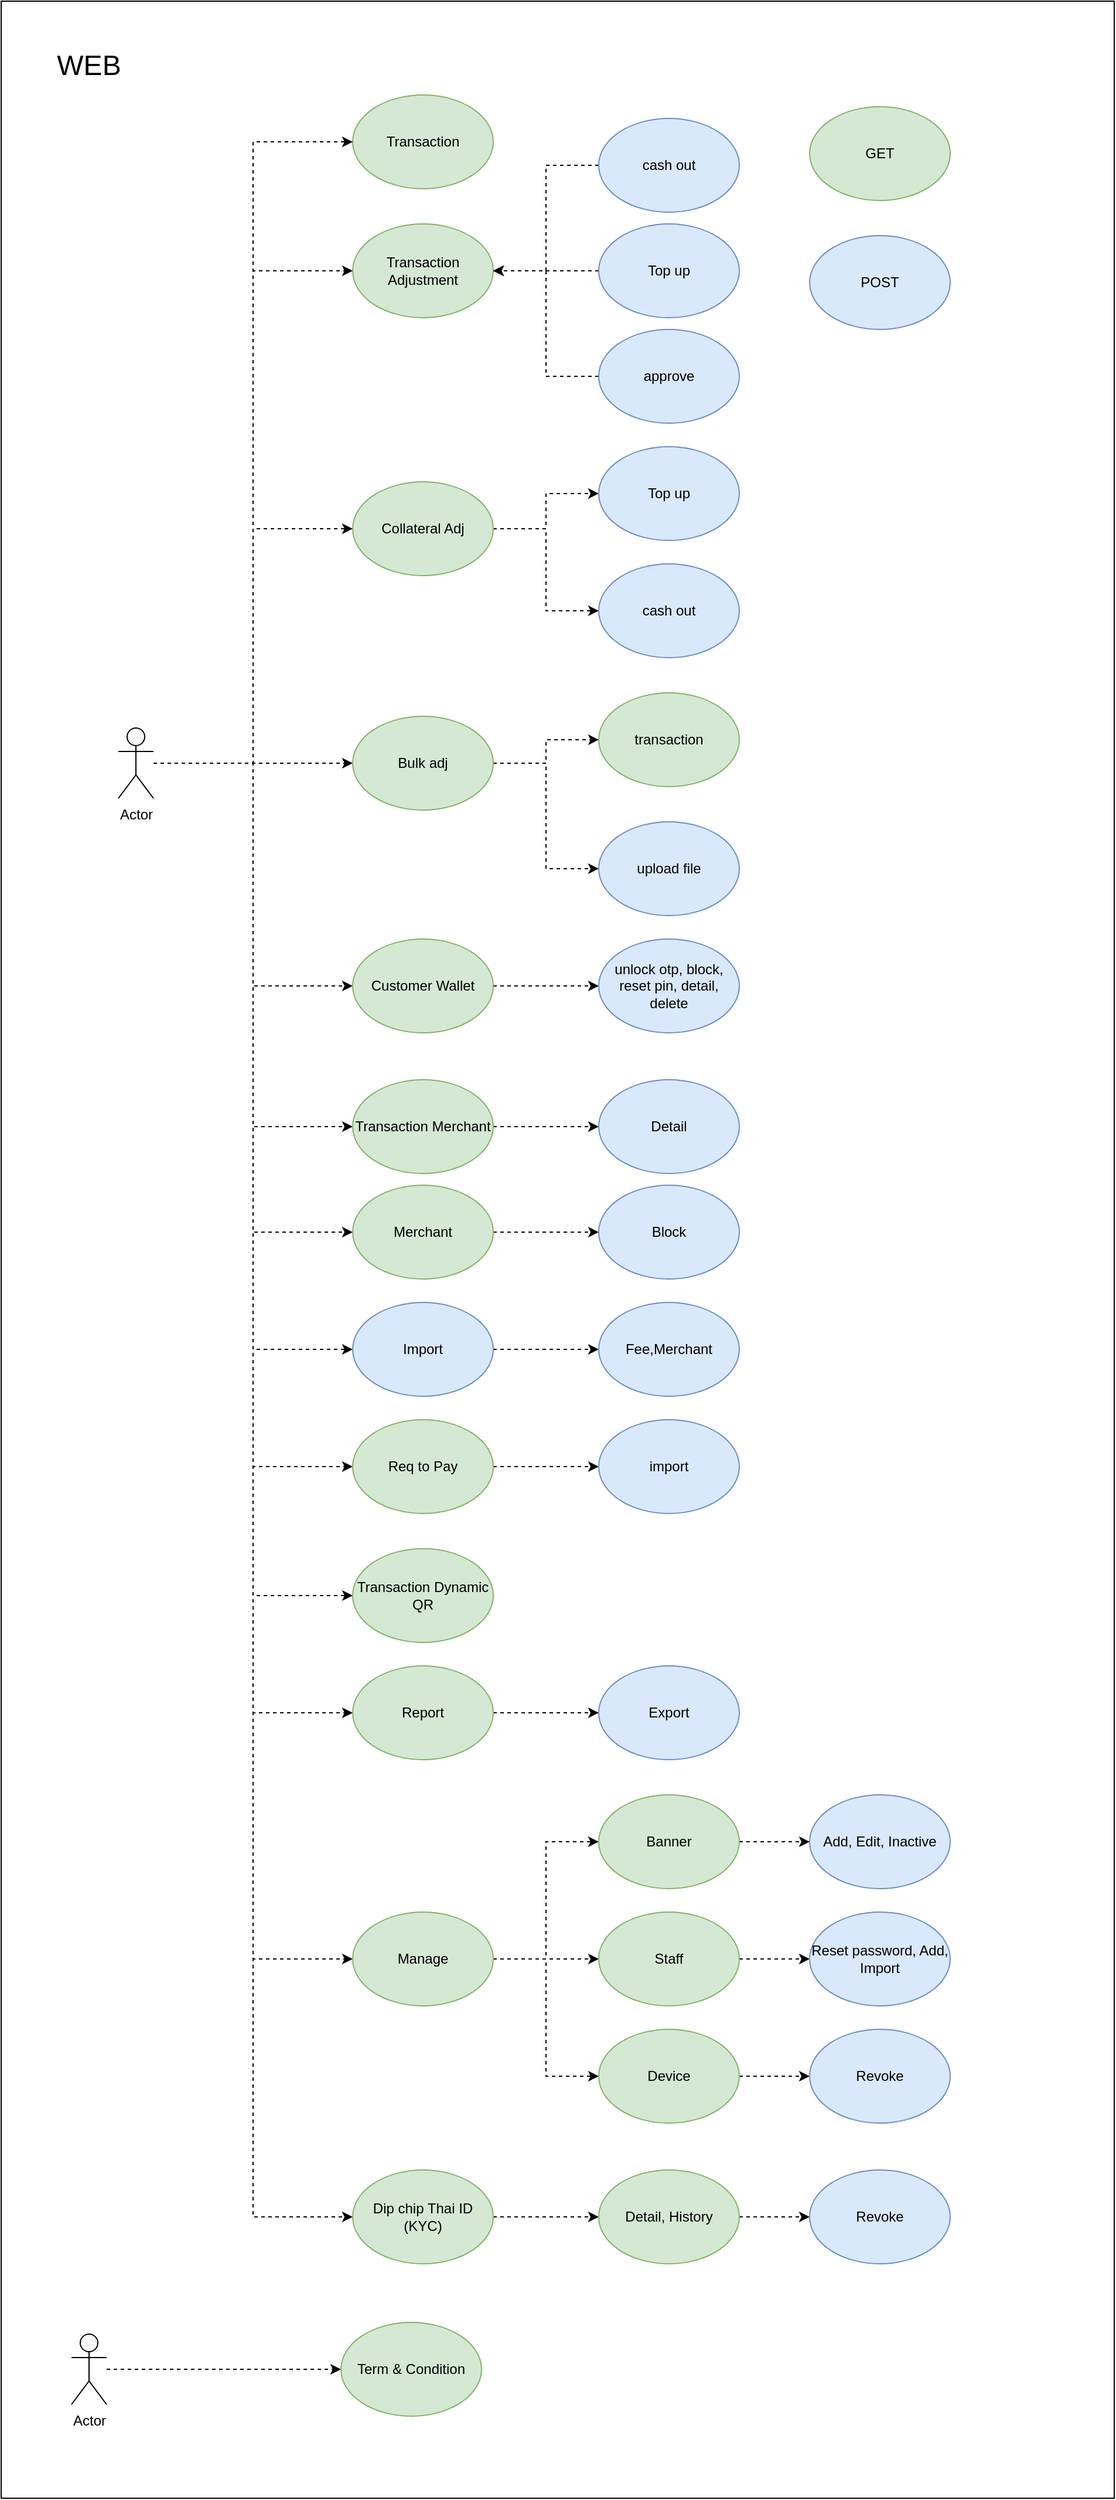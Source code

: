 <mxfile version="18.2.0" type="device"><diagram id="rKdyFMd1BeHXMwjA2jiG" name="Page-1"><mxGraphModel dx="2307" dy="2387" grid="1" gridSize="10" guides="1" tooltips="1" connect="1" arrows="1" fold="1" page="1" pageScale="1" pageWidth="850" pageHeight="1100" math="0" shadow="0"><root><mxCell id="0"/><mxCell id="1" parent="0"/><mxCell id="o2Hn8o3jLniM0EGzNMoZ-93" value="" style="rounded=0;whiteSpace=wrap;html=1;fontSize=12;" vertex="1" parent="1"><mxGeometry x="40" y="-80" width="950" height="2130" as="geometry"/></mxCell><mxCell id="o2Hn8o3jLniM0EGzNMoZ-2" value="&lt;p&gt;&lt;span style=&quot;font-family: Arial; font-variant-numeric: normal; font-variant-east-asian: normal;&quot;&gt;&amp;nbsp;Transaction&amp;nbsp;&lt;/span&gt;&lt;/p&gt;" style="ellipse;whiteSpace=wrap;html=1;fillColor=#d5e8d4;strokeColor=#82b366;" vertex="1" parent="1"><mxGeometry x="340" width="120" height="80" as="geometry"/></mxCell><mxCell id="o2Hn8o3jLniM0EGzNMoZ-4" value="&lt;p&gt;&lt;span style=&quot;font-family: Arial; font-variant-numeric: normal; font-variant-east-asian: normal;&quot;&gt;&amp;nbsp;Transaction&amp;nbsp; Adjustment&lt;/span&gt;&lt;/p&gt;" style="ellipse;whiteSpace=wrap;html=1;fillColor=#d5e8d4;strokeColor=#82b366;" vertex="1" parent="1"><mxGeometry x="340" y="110" width="120" height="80" as="geometry"/></mxCell><mxCell id="o2Hn8o3jLniM0EGzNMoZ-9" style="edgeStyle=orthogonalEdgeStyle;rounded=0;orthogonalLoop=1;jettySize=auto;html=1;entryX=1;entryY=0.5;entryDx=0;entryDy=0;dashed=1;fontSize=12;" edge="1" parent="1" source="o2Hn8o3jLniM0EGzNMoZ-6" target="o2Hn8o3jLniM0EGzNMoZ-4"><mxGeometry relative="1" as="geometry"/></mxCell><mxCell id="o2Hn8o3jLniM0EGzNMoZ-6" value="&lt;p&gt;&lt;span style=&quot;font-family: Arial; font-variant-numeric: normal; font-variant-east-asian: normal;&quot;&gt;approve&lt;/span&gt;&lt;/p&gt;" style="ellipse;whiteSpace=wrap;html=1;fillColor=#dae8fc;strokeColor=#6c8ebf;" vertex="1" parent="1"><mxGeometry x="550" y="200" width="120" height="80" as="geometry"/></mxCell><mxCell id="o2Hn8o3jLniM0EGzNMoZ-10" value="&lt;p&gt;&lt;span style=&quot;font-family: Arial; font-variant-numeric: normal; font-variant-east-asian: normal;&quot;&gt;GET&lt;/span&gt;&lt;/p&gt;" style="ellipse;whiteSpace=wrap;html=1;fillColor=#d5e8d4;strokeColor=#82b366;" vertex="1" parent="1"><mxGeometry x="730" y="10" width="120" height="80" as="geometry"/></mxCell><mxCell id="o2Hn8o3jLniM0EGzNMoZ-11" value="&lt;p&gt;&lt;font face=&quot;Arial&quot;&gt;POST&lt;/font&gt;&lt;/p&gt;" style="ellipse;whiteSpace=wrap;html=1;fillColor=#dae8fc;strokeColor=#6c8ebf;" vertex="1" parent="1"><mxGeometry x="730" y="120" width="120" height="80" as="geometry"/></mxCell><mxCell id="o2Hn8o3jLniM0EGzNMoZ-20" style="edgeStyle=orthogonalEdgeStyle;rounded=0;orthogonalLoop=1;jettySize=auto;html=1;entryX=1;entryY=0.5;entryDx=0;entryDy=0;dashed=1;fontSize=12;" edge="1" parent="1" source="o2Hn8o3jLniM0EGzNMoZ-17" target="o2Hn8o3jLniM0EGzNMoZ-4"><mxGeometry relative="1" as="geometry"/></mxCell><mxCell id="o2Hn8o3jLniM0EGzNMoZ-17" value="&lt;p&gt;&lt;span style=&quot;font-family: Arial; font-variant-numeric: normal; font-variant-east-asian: normal;&quot;&gt;cash out&lt;/span&gt;&lt;/p&gt;" style="ellipse;whiteSpace=wrap;html=1;fillColor=#dae8fc;strokeColor=#6c8ebf;" vertex="1" parent="1"><mxGeometry x="550" y="20" width="120" height="80" as="geometry"/></mxCell><mxCell id="o2Hn8o3jLniM0EGzNMoZ-19" style="edgeStyle=orthogonalEdgeStyle;rounded=0;orthogonalLoop=1;jettySize=auto;html=1;entryX=1;entryY=0.5;entryDx=0;entryDy=0;dashed=1;fontSize=12;" edge="1" parent="1" source="o2Hn8o3jLniM0EGzNMoZ-18" target="o2Hn8o3jLniM0EGzNMoZ-4"><mxGeometry relative="1" as="geometry"/></mxCell><mxCell id="o2Hn8o3jLniM0EGzNMoZ-18" value="&lt;p&gt;&lt;font face=&quot;Arial&quot;&gt;Top up&lt;/font&gt;&lt;/p&gt;" style="ellipse;whiteSpace=wrap;html=1;fillColor=#dae8fc;strokeColor=#6c8ebf;" vertex="1" parent="1"><mxGeometry x="550" y="110" width="120" height="80" as="geometry"/></mxCell><mxCell id="o2Hn8o3jLniM0EGzNMoZ-24" style="edgeStyle=orthogonalEdgeStyle;rounded=0;orthogonalLoop=1;jettySize=auto;html=1;entryX=0;entryY=0.5;entryDx=0;entryDy=0;dashed=1;fontSize=12;" edge="1" parent="1" source="o2Hn8o3jLniM0EGzNMoZ-21" target="o2Hn8o3jLniM0EGzNMoZ-2"><mxGeometry relative="1" as="geometry"/></mxCell><mxCell id="o2Hn8o3jLniM0EGzNMoZ-25" style="edgeStyle=orthogonalEdgeStyle;rounded=0;orthogonalLoop=1;jettySize=auto;html=1;entryX=0;entryY=0.5;entryDx=0;entryDy=0;dashed=1;fontSize=12;" edge="1" parent="1" source="o2Hn8o3jLniM0EGzNMoZ-21" target="o2Hn8o3jLniM0EGzNMoZ-4"><mxGeometry relative="1" as="geometry"/></mxCell><mxCell id="o2Hn8o3jLniM0EGzNMoZ-52" style="edgeStyle=orthogonalEdgeStyle;rounded=0;orthogonalLoop=1;jettySize=auto;html=1;entryX=0;entryY=0.5;entryDx=0;entryDy=0;dashed=1;fontSize=12;" edge="1" parent="1" source="o2Hn8o3jLniM0EGzNMoZ-21" target="o2Hn8o3jLniM0EGzNMoZ-29"><mxGeometry relative="1" as="geometry"/></mxCell><mxCell id="o2Hn8o3jLniM0EGzNMoZ-53" style="edgeStyle=orthogonalEdgeStyle;rounded=0;orthogonalLoop=1;jettySize=auto;html=1;entryX=0;entryY=0.5;entryDx=0;entryDy=0;dashed=1;fontSize=12;" edge="1" parent="1" source="o2Hn8o3jLniM0EGzNMoZ-21" target="o2Hn8o3jLniM0EGzNMoZ-34"><mxGeometry relative="1" as="geometry"/></mxCell><mxCell id="o2Hn8o3jLniM0EGzNMoZ-54" style="edgeStyle=orthogonalEdgeStyle;rounded=0;orthogonalLoop=1;jettySize=auto;html=1;entryX=0;entryY=0.5;entryDx=0;entryDy=0;dashed=1;fontSize=12;" edge="1" parent="1" source="o2Hn8o3jLniM0EGzNMoZ-21" target="o2Hn8o3jLniM0EGzNMoZ-37"><mxGeometry relative="1" as="geometry"/></mxCell><mxCell id="o2Hn8o3jLniM0EGzNMoZ-55" style="edgeStyle=orthogonalEdgeStyle;rounded=0;orthogonalLoop=1;jettySize=auto;html=1;entryX=0;entryY=0.5;entryDx=0;entryDy=0;dashed=1;fontSize=12;" edge="1" parent="1" source="o2Hn8o3jLniM0EGzNMoZ-21" target="o2Hn8o3jLniM0EGzNMoZ-42"><mxGeometry relative="1" as="geometry"/></mxCell><mxCell id="o2Hn8o3jLniM0EGzNMoZ-56" style="edgeStyle=orthogonalEdgeStyle;rounded=0;orthogonalLoop=1;jettySize=auto;html=1;entryX=0;entryY=0.5;entryDx=0;entryDy=0;dashed=1;fontSize=12;" edge="1" parent="1" source="o2Hn8o3jLniM0EGzNMoZ-21" target="o2Hn8o3jLniM0EGzNMoZ-44"><mxGeometry relative="1" as="geometry"/></mxCell><mxCell id="o2Hn8o3jLniM0EGzNMoZ-57" style="edgeStyle=orthogonalEdgeStyle;rounded=0;orthogonalLoop=1;jettySize=auto;html=1;entryX=0;entryY=0.5;entryDx=0;entryDy=0;dashed=1;fontSize=12;" edge="1" parent="1" source="o2Hn8o3jLniM0EGzNMoZ-21" target="o2Hn8o3jLniM0EGzNMoZ-48"><mxGeometry relative="1" as="geometry"/></mxCell><mxCell id="o2Hn8o3jLniM0EGzNMoZ-65" style="edgeStyle=orthogonalEdgeStyle;rounded=0;orthogonalLoop=1;jettySize=auto;html=1;entryX=0;entryY=0.5;entryDx=0;entryDy=0;dashed=1;fontSize=12;" edge="1" parent="1" source="o2Hn8o3jLniM0EGzNMoZ-21" target="o2Hn8o3jLniM0EGzNMoZ-58"><mxGeometry relative="1" as="geometry"/></mxCell><mxCell id="o2Hn8o3jLniM0EGzNMoZ-66" style="edgeStyle=orthogonalEdgeStyle;rounded=0;orthogonalLoop=1;jettySize=auto;html=1;entryX=0;entryY=0.5;entryDx=0;entryDy=0;dashed=1;fontSize=12;" edge="1" parent="1" source="o2Hn8o3jLniM0EGzNMoZ-21" target="o2Hn8o3jLniM0EGzNMoZ-61"><mxGeometry relative="1" as="geometry"/></mxCell><mxCell id="o2Hn8o3jLniM0EGzNMoZ-67" style="edgeStyle=orthogonalEdgeStyle;rounded=0;orthogonalLoop=1;jettySize=auto;html=1;entryX=0;entryY=0.5;entryDx=0;entryDy=0;dashed=1;fontSize=12;" edge="1" parent="1" source="o2Hn8o3jLniM0EGzNMoZ-21" target="o2Hn8o3jLniM0EGzNMoZ-62"><mxGeometry relative="1" as="geometry"/></mxCell><mxCell id="o2Hn8o3jLniM0EGzNMoZ-88" style="edgeStyle=orthogonalEdgeStyle;rounded=0;orthogonalLoop=1;jettySize=auto;html=1;entryX=0;entryY=0.5;entryDx=0;entryDy=0;dashed=1;fontSize=12;" edge="1" parent="1" source="o2Hn8o3jLniM0EGzNMoZ-21" target="o2Hn8o3jLniM0EGzNMoZ-68"><mxGeometry relative="1" as="geometry"/></mxCell><mxCell id="o2Hn8o3jLniM0EGzNMoZ-89" style="edgeStyle=orthogonalEdgeStyle;rounded=0;orthogonalLoop=1;jettySize=auto;html=1;entryX=0;entryY=0.5;entryDx=0;entryDy=0;dashed=1;fontSize=12;" edge="1" parent="1" source="o2Hn8o3jLniM0EGzNMoZ-21" target="o2Hn8o3jLniM0EGzNMoZ-82"><mxGeometry relative="1" as="geometry"/></mxCell><mxCell id="o2Hn8o3jLniM0EGzNMoZ-21" value="Actor" style="shape=umlActor;verticalLabelPosition=bottom;verticalAlign=top;html=1;outlineConnect=0;fontSize=12;" vertex="1" parent="1"><mxGeometry x="140" y="540" width="30" height="60" as="geometry"/></mxCell><mxCell id="o2Hn8o3jLniM0EGzNMoZ-31" style="edgeStyle=orthogonalEdgeStyle;rounded=0;orthogonalLoop=1;jettySize=auto;html=1;entryX=0;entryY=0.5;entryDx=0;entryDy=0;dashed=1;fontSize=12;" edge="1" parent="1" source="o2Hn8o3jLniM0EGzNMoZ-29" target="o2Hn8o3jLniM0EGzNMoZ-30"><mxGeometry relative="1" as="geometry"/></mxCell><mxCell id="o2Hn8o3jLniM0EGzNMoZ-33" style="edgeStyle=orthogonalEdgeStyle;rounded=0;orthogonalLoop=1;jettySize=auto;html=1;entryX=0;entryY=0.5;entryDx=0;entryDy=0;dashed=1;fontSize=12;" edge="1" parent="1" source="o2Hn8o3jLniM0EGzNMoZ-29" target="o2Hn8o3jLniM0EGzNMoZ-32"><mxGeometry relative="1" as="geometry"/></mxCell><mxCell id="o2Hn8o3jLniM0EGzNMoZ-29" value="&lt;font face=&quot;Arial&quot;&gt;Collateral Adj&lt;/font&gt;" style="ellipse;whiteSpace=wrap;html=1;fillColor=#d5e8d4;strokeColor=#82b366;" vertex="1" parent="1"><mxGeometry x="340" y="330" width="120" height="80" as="geometry"/></mxCell><mxCell id="o2Hn8o3jLniM0EGzNMoZ-30" value="&lt;p&gt;&lt;font face=&quot;Arial&quot;&gt;Top up&lt;/font&gt;&lt;/p&gt;" style="ellipse;whiteSpace=wrap;html=1;fillColor=#dae8fc;strokeColor=#6c8ebf;" vertex="1" parent="1"><mxGeometry x="550" y="300" width="120" height="80" as="geometry"/></mxCell><mxCell id="o2Hn8o3jLniM0EGzNMoZ-32" value="&lt;p&gt;&lt;span style=&quot;font-family: Arial; font-variant-numeric: normal; font-variant-east-asian: normal;&quot;&gt;cash out&lt;/span&gt;&lt;/p&gt;" style="ellipse;whiteSpace=wrap;html=1;fillColor=#dae8fc;strokeColor=#6c8ebf;" vertex="1" parent="1"><mxGeometry x="550" y="400" width="120" height="80" as="geometry"/></mxCell><mxCell id="o2Hn8o3jLniM0EGzNMoZ-40" style="edgeStyle=orthogonalEdgeStyle;rounded=0;orthogonalLoop=1;jettySize=auto;html=1;entryX=0;entryY=0.5;entryDx=0;entryDy=0;dashed=1;fontSize=12;" edge="1" parent="1" source="o2Hn8o3jLniM0EGzNMoZ-34" target="o2Hn8o3jLniM0EGzNMoZ-36"><mxGeometry relative="1" as="geometry"/></mxCell><mxCell id="o2Hn8o3jLniM0EGzNMoZ-41" style="edgeStyle=orthogonalEdgeStyle;rounded=0;orthogonalLoop=1;jettySize=auto;html=1;entryX=0;entryY=0.5;entryDx=0;entryDy=0;dashed=1;fontSize=12;" edge="1" parent="1" source="o2Hn8o3jLniM0EGzNMoZ-34" target="o2Hn8o3jLniM0EGzNMoZ-35"><mxGeometry relative="1" as="geometry"/></mxCell><mxCell id="o2Hn8o3jLniM0EGzNMoZ-34" value="&lt;font face=&quot;Arial&quot;&gt;Bulk adj&lt;/font&gt;" style="ellipse;whiteSpace=wrap;html=1;fillColor=#d5e8d4;strokeColor=#82b366;" vertex="1" parent="1"><mxGeometry x="340" y="530" width="120" height="80" as="geometry"/></mxCell><mxCell id="o2Hn8o3jLniM0EGzNMoZ-35" value="&lt;p&gt;&lt;span style=&quot;font-family: Arial; font-variant-numeric: normal; font-variant-east-asian: normal;&quot;&gt;transaction&lt;/span&gt;&lt;/p&gt;" style="ellipse;whiteSpace=wrap;html=1;fillColor=#d5e8d4;strokeColor=#82b366;" vertex="1" parent="1"><mxGeometry x="550" y="510" width="120" height="80" as="geometry"/></mxCell><mxCell id="o2Hn8o3jLniM0EGzNMoZ-36" value="&lt;p&gt;&lt;span style=&quot;font-family: Arial; font-variant-numeric: normal; font-variant-east-asian: normal;&quot;&gt;upload file&lt;/span&gt;&lt;/p&gt;" style="ellipse;whiteSpace=wrap;html=1;fillColor=#dae8fc;strokeColor=#6c8ebf;" vertex="1" parent="1"><mxGeometry x="550" y="620" width="120" height="80" as="geometry"/></mxCell><mxCell id="o2Hn8o3jLniM0EGzNMoZ-39" style="edgeStyle=orthogonalEdgeStyle;rounded=0;orthogonalLoop=1;jettySize=auto;html=1;dashed=1;fontSize=12;" edge="1" parent="1" source="o2Hn8o3jLniM0EGzNMoZ-37" target="o2Hn8o3jLniM0EGzNMoZ-38"><mxGeometry relative="1" as="geometry"/></mxCell><mxCell id="o2Hn8o3jLniM0EGzNMoZ-37" value="&lt;font face=&quot;Arial&quot;&gt;Customer Wallet&lt;/font&gt;" style="ellipse;whiteSpace=wrap;html=1;fillColor=#d5e8d4;strokeColor=#82b366;" vertex="1" parent="1"><mxGeometry x="340" y="720" width="120" height="80" as="geometry"/></mxCell><mxCell id="o2Hn8o3jLniM0EGzNMoZ-38" value="&lt;p&gt;&lt;font face=&quot;Arial&quot;&gt;unlock otp, block, reset pin, detail, delete&lt;/font&gt;&lt;/p&gt;" style="ellipse;whiteSpace=wrap;html=1;fillColor=#dae8fc;strokeColor=#6c8ebf;" vertex="1" parent="1"><mxGeometry x="550" y="720" width="120" height="80" as="geometry"/></mxCell><mxCell id="o2Hn8o3jLniM0EGzNMoZ-46" style="edgeStyle=orthogonalEdgeStyle;rounded=0;orthogonalLoop=1;jettySize=auto;html=1;dashed=1;fontSize=12;" edge="1" parent="1" source="o2Hn8o3jLniM0EGzNMoZ-42" target="o2Hn8o3jLniM0EGzNMoZ-43"><mxGeometry relative="1" as="geometry"/></mxCell><mxCell id="o2Hn8o3jLniM0EGzNMoZ-42" value="&lt;font face=&quot;Arial&quot;&gt;Transaction Merchant&lt;/font&gt;" style="ellipse;whiteSpace=wrap;html=1;fillColor=#d5e8d4;strokeColor=#82b366;" vertex="1" parent="1"><mxGeometry x="340" y="840" width="120" height="80" as="geometry"/></mxCell><mxCell id="o2Hn8o3jLniM0EGzNMoZ-43" value="&lt;p&gt;&lt;font face=&quot;Arial&quot;&gt;Detail&lt;/font&gt;&lt;/p&gt;" style="ellipse;whiteSpace=wrap;html=1;fillColor=#dae8fc;strokeColor=#6c8ebf;" vertex="1" parent="1"><mxGeometry x="550" y="840" width="120" height="80" as="geometry"/></mxCell><mxCell id="o2Hn8o3jLniM0EGzNMoZ-47" style="edgeStyle=orthogonalEdgeStyle;rounded=0;orthogonalLoop=1;jettySize=auto;html=1;dashed=1;fontSize=12;" edge="1" parent="1" source="o2Hn8o3jLniM0EGzNMoZ-44" target="o2Hn8o3jLniM0EGzNMoZ-45"><mxGeometry relative="1" as="geometry"/></mxCell><mxCell id="o2Hn8o3jLniM0EGzNMoZ-44" value="&lt;font face=&quot;Arial&quot;&gt;Merchant&lt;/font&gt;" style="ellipse;whiteSpace=wrap;html=1;fillColor=#d5e8d4;strokeColor=#82b366;" vertex="1" parent="1"><mxGeometry x="340" y="930" width="120" height="80" as="geometry"/></mxCell><mxCell id="o2Hn8o3jLniM0EGzNMoZ-45" value="&lt;p&gt;&lt;font face=&quot;Arial&quot;&gt;Block&lt;/font&gt;&lt;/p&gt;" style="ellipse;whiteSpace=wrap;html=1;fillColor=#dae8fc;strokeColor=#6c8ebf;" vertex="1" parent="1"><mxGeometry x="550" y="930" width="120" height="80" as="geometry"/></mxCell><mxCell id="o2Hn8o3jLniM0EGzNMoZ-51" style="edgeStyle=orthogonalEdgeStyle;rounded=0;orthogonalLoop=1;jettySize=auto;html=1;dashed=1;fontSize=12;" edge="1" parent="1" source="o2Hn8o3jLniM0EGzNMoZ-48" target="o2Hn8o3jLniM0EGzNMoZ-50"><mxGeometry relative="1" as="geometry"/></mxCell><mxCell id="o2Hn8o3jLniM0EGzNMoZ-48" value="&lt;font face=&quot;Arial&quot;&gt;Import&lt;/font&gt;" style="ellipse;whiteSpace=wrap;html=1;fillColor=#dae8fc;strokeColor=#6c8ebf;" vertex="1" parent="1"><mxGeometry x="340" y="1030" width="120" height="80" as="geometry"/></mxCell><mxCell id="o2Hn8o3jLniM0EGzNMoZ-50" value="&lt;font face=&quot;Arial&quot;&gt;Fee,Merchant&lt;/font&gt;" style="ellipse;whiteSpace=wrap;html=1;fillColor=#dae8fc;strokeColor=#6c8ebf;" vertex="1" parent="1"><mxGeometry x="550" y="1030" width="120" height="80" as="geometry"/></mxCell><mxCell id="o2Hn8o3jLniM0EGzNMoZ-60" style="edgeStyle=orthogonalEdgeStyle;rounded=0;orthogonalLoop=1;jettySize=auto;html=1;dashed=1;fontSize=12;" edge="1" parent="1" source="o2Hn8o3jLniM0EGzNMoZ-58" target="o2Hn8o3jLniM0EGzNMoZ-59"><mxGeometry relative="1" as="geometry"/></mxCell><mxCell id="o2Hn8o3jLniM0EGzNMoZ-58" value="&lt;font face=&quot;Arial&quot;&gt;Req to Pay&lt;/font&gt;" style="ellipse;whiteSpace=wrap;html=1;fillColor=#d5e8d4;strokeColor=#82b366;" vertex="1" parent="1"><mxGeometry x="340" y="1130" width="120" height="80" as="geometry"/></mxCell><mxCell id="o2Hn8o3jLniM0EGzNMoZ-59" value="&lt;font face=&quot;Arial&quot;&gt;import&lt;/font&gt;" style="ellipse;whiteSpace=wrap;html=1;fillColor=#dae8fc;strokeColor=#6c8ebf;" vertex="1" parent="1"><mxGeometry x="550" y="1130" width="120" height="80" as="geometry"/></mxCell><mxCell id="o2Hn8o3jLniM0EGzNMoZ-61" value="&lt;font face=&quot;Arial&quot;&gt;Transaction Dynamic QR&lt;/font&gt;" style="ellipse;whiteSpace=wrap;html=1;fillColor=#d5e8d4;strokeColor=#82b366;" vertex="1" parent="1"><mxGeometry x="340" y="1240" width="120" height="80" as="geometry"/></mxCell><mxCell id="o2Hn8o3jLniM0EGzNMoZ-64" style="edgeStyle=orthogonalEdgeStyle;rounded=0;orthogonalLoop=1;jettySize=auto;html=1;dashed=1;fontSize=12;" edge="1" parent="1" source="o2Hn8o3jLniM0EGzNMoZ-62" target="o2Hn8o3jLniM0EGzNMoZ-63"><mxGeometry relative="1" as="geometry"/></mxCell><mxCell id="o2Hn8o3jLniM0EGzNMoZ-62" value="&lt;font face=&quot;Arial&quot;&gt;Report&lt;/font&gt;" style="ellipse;whiteSpace=wrap;html=1;fillColor=#d5e8d4;strokeColor=#82b366;" vertex="1" parent="1"><mxGeometry x="340" y="1340" width="120" height="80" as="geometry"/></mxCell><mxCell id="o2Hn8o3jLniM0EGzNMoZ-63" value="&lt;font face=&quot;Arial&quot;&gt;Export&lt;/font&gt;" style="ellipse;whiteSpace=wrap;html=1;fillColor=#dae8fc;strokeColor=#6c8ebf;" vertex="1" parent="1"><mxGeometry x="550" y="1340" width="120" height="80" as="geometry"/></mxCell><mxCell id="o2Hn8o3jLniM0EGzNMoZ-73" style="edgeStyle=orthogonalEdgeStyle;rounded=0;orthogonalLoop=1;jettySize=auto;html=1;entryX=0;entryY=0.5;entryDx=0;entryDy=0;dashed=1;fontSize=12;" edge="1" parent="1" source="o2Hn8o3jLniM0EGzNMoZ-68" target="o2Hn8o3jLniM0EGzNMoZ-71"><mxGeometry relative="1" as="geometry"/></mxCell><mxCell id="o2Hn8o3jLniM0EGzNMoZ-74" style="edgeStyle=orthogonalEdgeStyle;rounded=0;orthogonalLoop=1;jettySize=auto;html=1;entryX=0;entryY=0.5;entryDx=0;entryDy=0;dashed=1;fontSize=12;" edge="1" parent="1" source="o2Hn8o3jLniM0EGzNMoZ-68" target="o2Hn8o3jLniM0EGzNMoZ-72"><mxGeometry relative="1" as="geometry"/></mxCell><mxCell id="o2Hn8o3jLniM0EGzNMoZ-81" style="edgeStyle=orthogonalEdgeStyle;rounded=0;orthogonalLoop=1;jettySize=auto;html=1;entryX=0;entryY=0.5;entryDx=0;entryDy=0;dashed=1;fontSize=12;" edge="1" parent="1" source="o2Hn8o3jLniM0EGzNMoZ-68" target="o2Hn8o3jLniM0EGzNMoZ-78"><mxGeometry relative="1" as="geometry"/></mxCell><mxCell id="o2Hn8o3jLniM0EGzNMoZ-68" value="&lt;font face=&quot;Arial&quot;&gt;Manage&lt;/font&gt;" style="ellipse;whiteSpace=wrap;html=1;fillColor=#d5e8d4;strokeColor=#82b366;" vertex="1" parent="1"><mxGeometry x="340" y="1550" width="120" height="80" as="geometry"/></mxCell><mxCell id="o2Hn8o3jLniM0EGzNMoZ-69" value="&lt;font face=&quot;Arial&quot;&gt;Add, Edit, Inactive&lt;/font&gt;" style="ellipse;whiteSpace=wrap;html=1;fillColor=#dae8fc;strokeColor=#6c8ebf;" vertex="1" parent="1"><mxGeometry x="730" y="1450" width="120" height="80" as="geometry"/></mxCell><mxCell id="o2Hn8o3jLniM0EGzNMoZ-75" style="edgeStyle=orthogonalEdgeStyle;rounded=0;orthogonalLoop=1;jettySize=auto;html=1;entryX=0;entryY=0.5;entryDx=0;entryDy=0;dashed=1;fontSize=12;" edge="1" parent="1" source="o2Hn8o3jLniM0EGzNMoZ-71" target="o2Hn8o3jLniM0EGzNMoZ-69"><mxGeometry relative="1" as="geometry"/></mxCell><mxCell id="o2Hn8o3jLniM0EGzNMoZ-71" value="&lt;font face=&quot;Arial&quot;&gt;Banner&lt;/font&gt;&lt;span style=&quot;color: rgba(0, 0, 0, 0); font-family: monospace; font-size: 0px; text-align: start;&quot;&gt;%3CmxGraphModel%3E%3Croot%3E%3CmxCell%20id%3D%220%22%2F%3E%3CmxCell%20id%3D%221%22%20parent%3D%220%22%2F%3E%3CmxCell%20id%3D%222%22%20value%3D%22%26lt%3Bfont%20face%3D%26quot%3BArial%26quot%3B%26gt%3BManage%26lt%3B%2Ffont%26gt%3B%22%20style%3D%22ellipse%3BwhiteSpace%3Dwrap%3Bhtml%3D1%3BfillColor%3D%23d5e8d4%3BstrokeColor%3D%2382b366%3B%22%20vertex%3D%221%22%20parent%3D%221%22%3E%3CmxGeometry%20x%3D%22340%22%20y%3D%221450%22%20width%3D%22120%22%20height%3D%2280%22%20as%3D%22geometry%22%2F%3E%3C%2FmxCell%3E%3C%2Froot%3E%3C%2FmxGraphModel%3E&lt;/span&gt;" style="ellipse;whiteSpace=wrap;html=1;fillColor=#d5e8d4;strokeColor=#82b366;" vertex="1" parent="1"><mxGeometry x="550" y="1450" width="120" height="80" as="geometry"/></mxCell><mxCell id="o2Hn8o3jLniM0EGzNMoZ-77" style="edgeStyle=orthogonalEdgeStyle;rounded=0;orthogonalLoop=1;jettySize=auto;html=1;dashed=1;fontSize=12;" edge="1" parent="1" source="o2Hn8o3jLniM0EGzNMoZ-72" target="o2Hn8o3jLniM0EGzNMoZ-76"><mxGeometry relative="1" as="geometry"/></mxCell><mxCell id="o2Hn8o3jLniM0EGzNMoZ-72" value="&lt;font face=&quot;Arial&quot;&gt;Staff&lt;/font&gt;" style="ellipse;whiteSpace=wrap;html=1;fillColor=#d5e8d4;strokeColor=#82b366;" vertex="1" parent="1"><mxGeometry x="550" y="1550" width="120" height="80" as="geometry"/></mxCell><mxCell id="o2Hn8o3jLniM0EGzNMoZ-76" value="&lt;font face=&quot;Arial&quot;&gt;Reset password, Add, Import&lt;/font&gt;" style="ellipse;whiteSpace=wrap;html=1;fillColor=#dae8fc;strokeColor=#6c8ebf;" vertex="1" parent="1"><mxGeometry x="730" y="1550" width="120" height="80" as="geometry"/></mxCell><mxCell id="o2Hn8o3jLniM0EGzNMoZ-80" style="edgeStyle=orthogonalEdgeStyle;rounded=0;orthogonalLoop=1;jettySize=auto;html=1;dashed=1;fontSize=12;" edge="1" parent="1" source="o2Hn8o3jLniM0EGzNMoZ-78" target="o2Hn8o3jLniM0EGzNMoZ-79"><mxGeometry relative="1" as="geometry"/></mxCell><mxCell id="o2Hn8o3jLniM0EGzNMoZ-78" value="&lt;font face=&quot;Arial&quot;&gt;Device&lt;/font&gt;" style="ellipse;whiteSpace=wrap;html=1;fillColor=#d5e8d4;strokeColor=#82b366;" vertex="1" parent="1"><mxGeometry x="550" y="1650" width="120" height="80" as="geometry"/></mxCell><mxCell id="o2Hn8o3jLniM0EGzNMoZ-79" value="&lt;font face=&quot;Arial&quot;&gt;Revoke&lt;/font&gt;" style="ellipse;whiteSpace=wrap;html=1;fillColor=#dae8fc;strokeColor=#6c8ebf;" vertex="1" parent="1"><mxGeometry x="730" y="1650" width="120" height="80" as="geometry"/></mxCell><mxCell id="o2Hn8o3jLniM0EGzNMoZ-85" style="edgeStyle=orthogonalEdgeStyle;rounded=0;orthogonalLoop=1;jettySize=auto;html=1;dashed=1;fontSize=12;" edge="1" parent="1" source="o2Hn8o3jLniM0EGzNMoZ-82" target="o2Hn8o3jLniM0EGzNMoZ-83"><mxGeometry relative="1" as="geometry"/></mxCell><mxCell id="o2Hn8o3jLniM0EGzNMoZ-82" value="&lt;font face=&quot;Arial&quot;&gt;Dip chip Thai ID (KYC)&lt;/font&gt;" style="ellipse;whiteSpace=wrap;html=1;fillColor=#d5e8d4;strokeColor=#82b366;" vertex="1" parent="1"><mxGeometry x="340" y="1770" width="120" height="80" as="geometry"/></mxCell><mxCell id="o2Hn8o3jLniM0EGzNMoZ-86" style="edgeStyle=orthogonalEdgeStyle;rounded=0;orthogonalLoop=1;jettySize=auto;html=1;dashed=1;fontSize=12;" edge="1" parent="1" source="o2Hn8o3jLniM0EGzNMoZ-83" target="o2Hn8o3jLniM0EGzNMoZ-84"><mxGeometry relative="1" as="geometry"/></mxCell><mxCell id="o2Hn8o3jLniM0EGzNMoZ-83" value="&lt;font face=&quot;Arial&quot;&gt;Detail, History&lt;/font&gt;" style="ellipse;whiteSpace=wrap;html=1;fillColor=#d5e8d4;strokeColor=#82b366;" vertex="1" parent="1"><mxGeometry x="550" y="1770" width="120" height="80" as="geometry"/></mxCell><mxCell id="o2Hn8o3jLniM0EGzNMoZ-84" value="&lt;font face=&quot;Arial&quot;&gt;Revoke&lt;/font&gt;" style="ellipse;whiteSpace=wrap;html=1;fillColor=#dae8fc;strokeColor=#6c8ebf;" vertex="1" parent="1"><mxGeometry x="730" y="1770" width="120" height="80" as="geometry"/></mxCell><mxCell id="o2Hn8o3jLniM0EGzNMoZ-92" style="edgeStyle=orthogonalEdgeStyle;rounded=0;orthogonalLoop=1;jettySize=auto;html=1;entryX=0;entryY=0.5;entryDx=0;entryDy=0;dashed=1;fontSize=12;" edge="1" parent="1" source="o2Hn8o3jLniM0EGzNMoZ-90" target="o2Hn8o3jLniM0EGzNMoZ-91"><mxGeometry relative="1" as="geometry"/></mxCell><mxCell id="o2Hn8o3jLniM0EGzNMoZ-90" value="Actor" style="shape=umlActor;verticalLabelPosition=bottom;verticalAlign=top;html=1;outlineConnect=0;fontSize=12;" vertex="1" parent="1"><mxGeometry x="100" y="1910" width="30" height="60" as="geometry"/></mxCell><mxCell id="o2Hn8o3jLniM0EGzNMoZ-91" value="&lt;font face=&quot;Arial&quot;&gt;Term &amp;amp; Condition&lt;/font&gt;" style="ellipse;whiteSpace=wrap;html=1;fillColor=#d5e8d4;strokeColor=#82b366;" vertex="1" parent="1"><mxGeometry x="330" y="1900" width="120" height="80" as="geometry"/></mxCell><mxCell id="o2Hn8o3jLniM0EGzNMoZ-94" value="&lt;font style=&quot;font-size: 24px;&quot;&gt;WEB&lt;/font&gt;" style="text;html=1;strokeColor=none;fillColor=none;align=center;verticalAlign=middle;whiteSpace=wrap;rounded=0;fontSize=12;" vertex="1" parent="1"><mxGeometry x="85" y="-40" width="60" height="30" as="geometry"/></mxCell></root></mxGraphModel></diagram></mxfile>